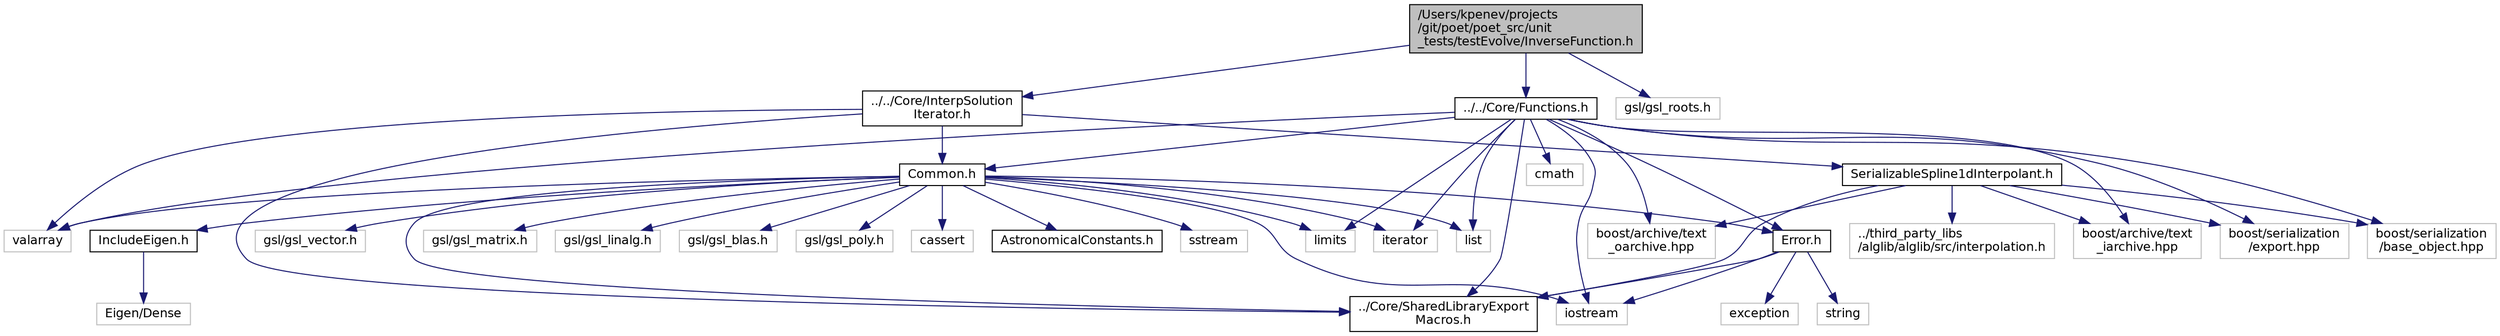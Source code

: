 digraph "/Users/kpenev/projects/git/poet/poet_src/unit_tests/testEvolve/InverseFunction.h"
{
 // INTERACTIVE_SVG=YES
  edge [fontname="Helvetica",fontsize="12",labelfontname="Helvetica",labelfontsize="12"];
  node [fontname="Helvetica",fontsize="12",shape=record];
  Node0 [label="/Users/kpenev/projects\l/git/poet/poet_src/unit\l_tests/testEvolve/InverseFunction.h",height=0.2,width=0.4,color="black", fillcolor="grey75", style="filled", fontcolor="black"];
  Node0 -> Node1 [color="midnightblue",fontsize="12",style="solid",fontname="Helvetica"];
  Node1 [label="../../Core/Functions.h",height=0.2,width=0.4,color="black", fillcolor="white", style="filled",URL="$Functions_8h.html",tooltip="A hierarchy of classes representing functions. "];
  Node1 -> Node2 [color="midnightblue",fontsize="12",style="solid",fontname="Helvetica"];
  Node2 [label="../Core/SharedLibraryExport\lMacros.h",height=0.2,width=0.4,color="black", fillcolor="white", style="filled",URL="$SharedLibraryExportMacros_8h_source.html"];
  Node1 -> Node3 [color="midnightblue",fontsize="12",style="solid",fontname="Helvetica"];
  Node3 [label="Common.h",height=0.2,width=0.4,color="black", fillcolor="white", style="filled",URL="$Core_2Common_8h.html",tooltip="Declaration of some general purpose utilities. "];
  Node3 -> Node4 [color="midnightblue",fontsize="12",style="solid",fontname="Helvetica"];
  Node4 [label="list",height=0.2,width=0.4,color="grey75", fillcolor="white", style="filled"];
  Node3 -> Node5 [color="midnightblue",fontsize="12",style="solid",fontname="Helvetica"];
  Node5 [label="valarray",height=0.2,width=0.4,color="grey75", fillcolor="white", style="filled"];
  Node3 -> Node6 [color="midnightblue",fontsize="12",style="solid",fontname="Helvetica"];
  Node6 [label="limits",height=0.2,width=0.4,color="grey75", fillcolor="white", style="filled"];
  Node3 -> Node7 [color="midnightblue",fontsize="12",style="solid",fontname="Helvetica"];
  Node7 [label="sstream",height=0.2,width=0.4,color="grey75", fillcolor="white", style="filled"];
  Node3 -> Node8 [color="midnightblue",fontsize="12",style="solid",fontname="Helvetica"];
  Node8 [label="iostream",height=0.2,width=0.4,color="grey75", fillcolor="white", style="filled"];
  Node3 -> Node9 [color="midnightblue",fontsize="12",style="solid",fontname="Helvetica"];
  Node9 [label="iterator",height=0.2,width=0.4,color="grey75", fillcolor="white", style="filled"];
  Node3 -> Node10 [color="midnightblue",fontsize="12",style="solid",fontname="Helvetica"];
  Node10 [label="gsl/gsl_vector.h",height=0.2,width=0.4,color="grey75", fillcolor="white", style="filled"];
  Node3 -> Node11 [color="midnightblue",fontsize="12",style="solid",fontname="Helvetica"];
  Node11 [label="gsl/gsl_matrix.h",height=0.2,width=0.4,color="grey75", fillcolor="white", style="filled"];
  Node3 -> Node12 [color="midnightblue",fontsize="12",style="solid",fontname="Helvetica"];
  Node12 [label="gsl/gsl_linalg.h",height=0.2,width=0.4,color="grey75", fillcolor="white", style="filled"];
  Node3 -> Node13 [color="midnightblue",fontsize="12",style="solid",fontname="Helvetica"];
  Node13 [label="gsl/gsl_blas.h",height=0.2,width=0.4,color="grey75", fillcolor="white", style="filled"];
  Node3 -> Node14 [color="midnightblue",fontsize="12",style="solid",fontname="Helvetica"];
  Node14 [label="gsl/gsl_poly.h",height=0.2,width=0.4,color="grey75", fillcolor="white", style="filled"];
  Node3 -> Node15 [color="midnightblue",fontsize="12",style="solid",fontname="Helvetica"];
  Node15 [label="cassert",height=0.2,width=0.4,color="grey75", fillcolor="white", style="filled"];
  Node3 -> Node2 [color="midnightblue",fontsize="12",style="solid",fontname="Helvetica"];
  Node3 -> Node16 [color="midnightblue",fontsize="12",style="solid",fontname="Helvetica"];
  Node16 [label="Error.h",height=0.2,width=0.4,color="black", fillcolor="white", style="filled",URL="$Error_8h.html",tooltip="Defines the exception hierarchy used by this code. "];
  Node16 -> Node2 [color="midnightblue",fontsize="12",style="solid",fontname="Helvetica"];
  Node16 -> Node8 [color="midnightblue",fontsize="12",style="solid",fontname="Helvetica"];
  Node16 -> Node17 [color="midnightblue",fontsize="12",style="solid",fontname="Helvetica"];
  Node17 [label="exception",height=0.2,width=0.4,color="grey75", fillcolor="white", style="filled"];
  Node16 -> Node18 [color="midnightblue",fontsize="12",style="solid",fontname="Helvetica"];
  Node18 [label="string",height=0.2,width=0.4,color="grey75", fillcolor="white", style="filled"];
  Node3 -> Node19 [color="midnightblue",fontsize="12",style="solid",fontname="Helvetica"];
  Node19 [label="AstronomicalConstants.h",height=0.2,width=0.4,color="black", fillcolor="white", style="filled",URL="$AstronomicalConstants_8h.html",tooltip="Defines various astronomical constants. "];
  Node3 -> Node20 [color="midnightblue",fontsize="12",style="solid",fontname="Helvetica"];
  Node20 [label="IncludeEigen.h",height=0.2,width=0.4,color="black", fillcolor="white", style="filled",URL="$IncludeEigen_8h_source.html"];
  Node20 -> Node21 [color="midnightblue",fontsize="12",style="solid",fontname="Helvetica"];
  Node21 [label="Eigen/Dense",height=0.2,width=0.4,color="grey75", fillcolor="white", style="filled"];
  Node1 -> Node16 [color="midnightblue",fontsize="12",style="solid",fontname="Helvetica"];
  Node1 -> Node22 [color="midnightblue",fontsize="12",style="solid",fontname="Helvetica"];
  Node22 [label="cmath",height=0.2,width=0.4,color="grey75", fillcolor="white", style="filled"];
  Node1 -> Node6 [color="midnightblue",fontsize="12",style="solid",fontname="Helvetica"];
  Node1 -> Node5 [color="midnightblue",fontsize="12",style="solid",fontname="Helvetica"];
  Node1 -> Node4 [color="midnightblue",fontsize="12",style="solid",fontname="Helvetica"];
  Node1 -> Node9 [color="midnightblue",fontsize="12",style="solid",fontname="Helvetica"];
  Node1 -> Node8 [color="midnightblue",fontsize="12",style="solid",fontname="Helvetica"];
  Node1 -> Node23 [color="midnightblue",fontsize="12",style="solid",fontname="Helvetica"];
  Node23 [label="boost/serialization\l/base_object.hpp",height=0.2,width=0.4,color="grey75", fillcolor="white", style="filled"];
  Node1 -> Node24 [color="midnightblue",fontsize="12",style="solid",fontname="Helvetica"];
  Node24 [label="boost/archive/text\l_oarchive.hpp",height=0.2,width=0.4,color="grey75", fillcolor="white", style="filled"];
  Node1 -> Node25 [color="midnightblue",fontsize="12",style="solid",fontname="Helvetica"];
  Node25 [label="boost/archive/text\l_iarchive.hpp",height=0.2,width=0.4,color="grey75", fillcolor="white", style="filled"];
  Node1 -> Node26 [color="midnightblue",fontsize="12",style="solid",fontname="Helvetica"];
  Node26 [label="boost/serialization\l/export.hpp",height=0.2,width=0.4,color="grey75", fillcolor="white", style="filled"];
  Node0 -> Node27 [color="midnightblue",fontsize="12",style="solid",fontname="Helvetica"];
  Node27 [label="../../Core/InterpSolution\lIterator.h",height=0.2,width=0.4,color="black", fillcolor="white", style="filled",URL="$InterpSolutionIterator_8h_source.html"];
  Node27 -> Node2 [color="midnightblue",fontsize="12",style="solid",fontname="Helvetica"];
  Node27 -> Node28 [color="midnightblue",fontsize="12",style="solid",fontname="Helvetica"];
  Node28 [label="SerializableSpline1dInterpolant.h",height=0.2,width=0.4,color="black", fillcolor="white", style="filled",URL="$SerializableSpline1dInterpolant_8h_source.html"];
  Node28 -> Node2 [color="midnightblue",fontsize="12",style="solid",fontname="Helvetica"];
  Node28 -> Node29 [color="midnightblue",fontsize="12",style="solid",fontname="Helvetica"];
  Node29 [label="../third_party_libs\l/alglib/alglib/src/interpolation.h",height=0.2,width=0.4,color="grey75", fillcolor="white", style="filled"];
  Node28 -> Node23 [color="midnightblue",fontsize="12",style="solid",fontname="Helvetica"];
  Node28 -> Node24 [color="midnightblue",fontsize="12",style="solid",fontname="Helvetica"];
  Node28 -> Node25 [color="midnightblue",fontsize="12",style="solid",fontname="Helvetica"];
  Node28 -> Node26 [color="midnightblue",fontsize="12",style="solid",fontname="Helvetica"];
  Node27 -> Node3 [color="midnightblue",fontsize="12",style="solid",fontname="Helvetica"];
  Node27 -> Node5 [color="midnightblue",fontsize="12",style="solid",fontname="Helvetica"];
  Node0 -> Node30 [color="midnightblue",fontsize="12",style="solid",fontname="Helvetica"];
  Node30 [label="gsl/gsl_roots.h",height=0.2,width=0.4,color="grey75", fillcolor="white", style="filled"];
}
